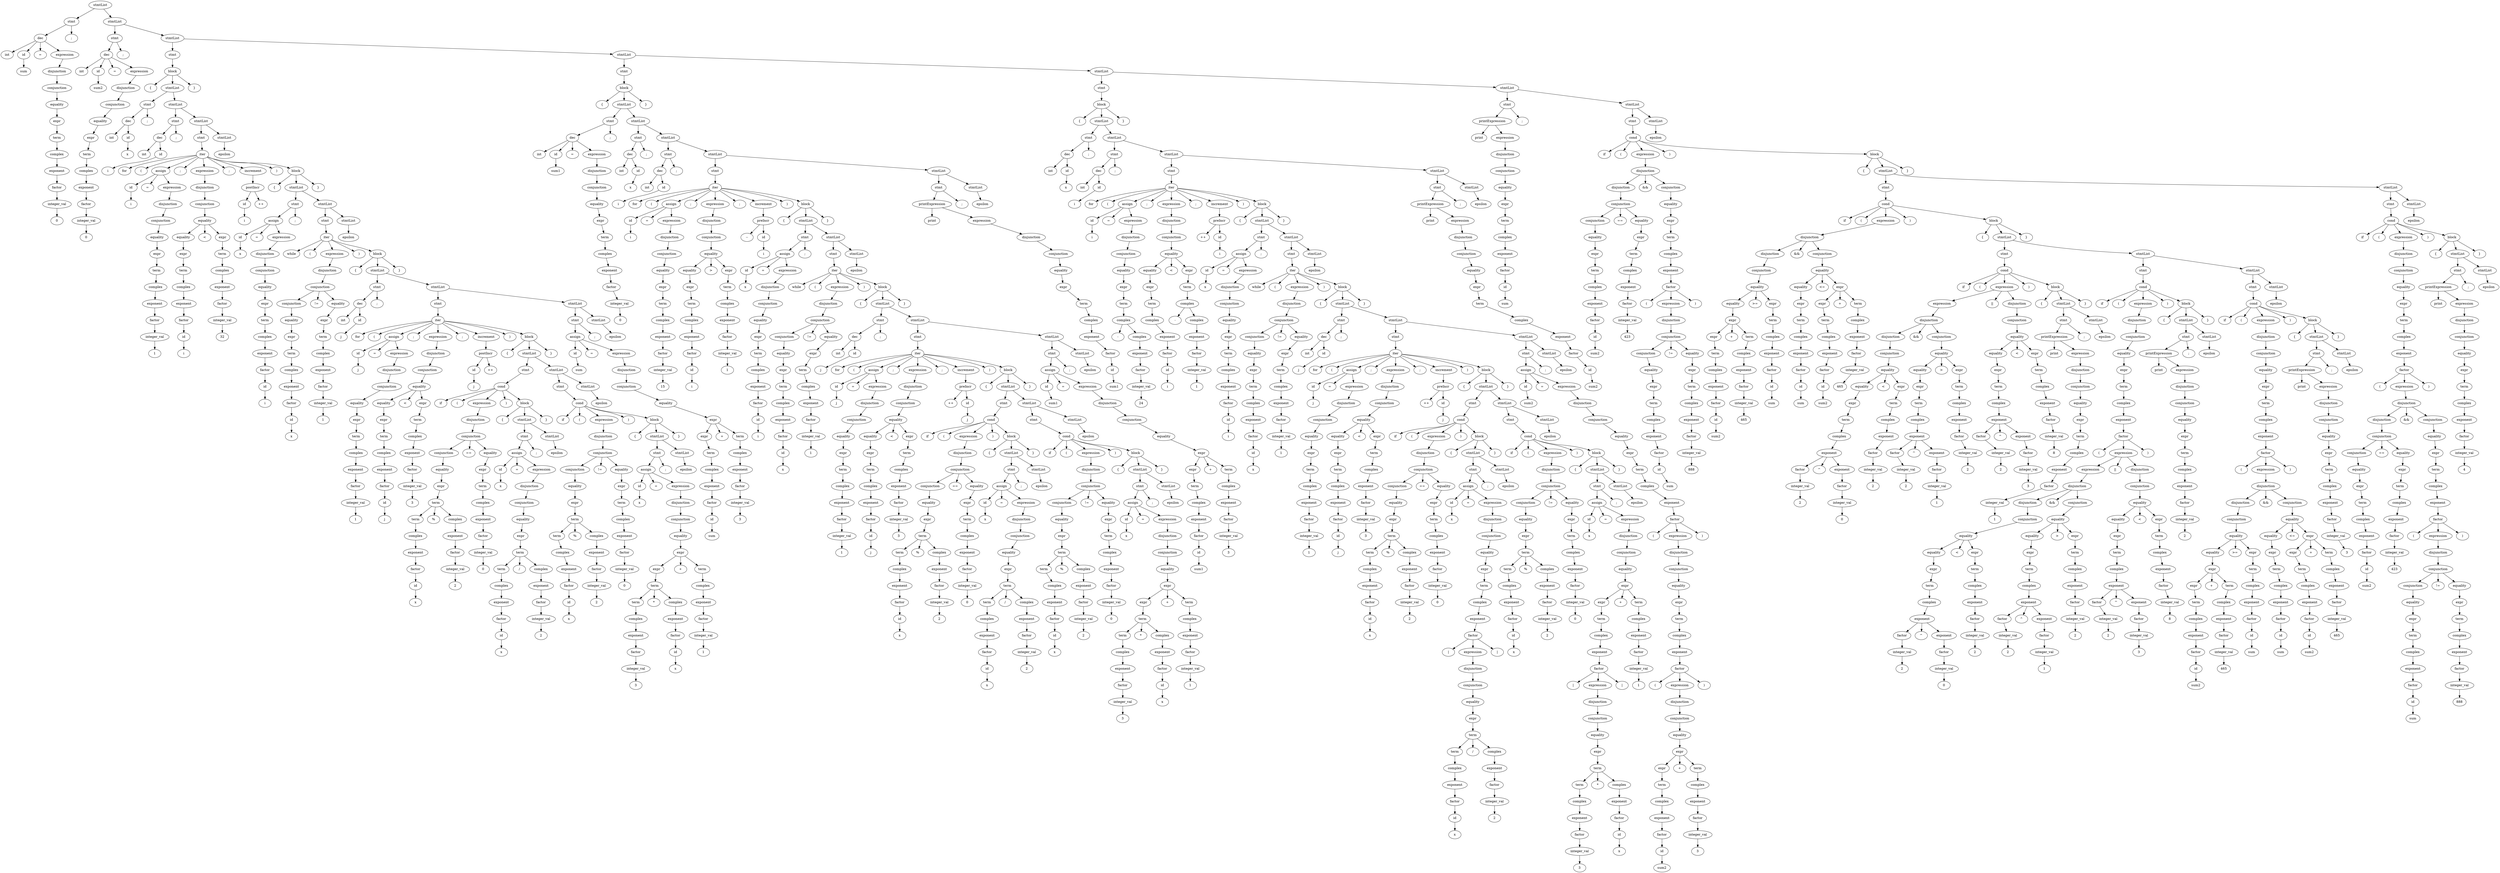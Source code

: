 
digraph "three_x_plus_1"
{
struct1 [label="stmtList"]
struct2 [label="stmt"]
struct3 [label="dec"]
struct4 [label="int"]
struct3->struct4
struct5 [label="id"]
struct6 [label="sum"]
struct5->struct6
struct3->struct5
struct7 [label="="]
struct3->struct7
struct8 [label="expression"]
struct9 [label="disjunction"]
struct10 [label="conjunction"]
struct11 [label="equality"]
struct12 [label="expr"]
struct13 [label="term"]
struct14 [label="complex"]
struct15 [label="exponent"]
struct16 [label="factor"]
struct17 [label="integer_val"]
struct18 [label="0"]
struct17->struct18
struct16->struct17
struct15->struct16
struct14->struct15
struct13->struct14
struct12->struct13
struct11->struct12
struct10->struct11
struct9->struct10
struct8->struct9
struct3->struct8
struct2->struct3
struct19 [label=";"]
struct2->struct19
struct1->struct2
struct20 [label="stmtList"]
struct21 [label="stmt"]
struct22 [label="dec"]
struct23 [label="int"]
struct22->struct23
struct24 [label="id"]
struct25 [label="sum2"]
struct24->struct25
struct22->struct24
struct26 [label="="]
struct22->struct26
struct27 [label="expression"]
struct28 [label="disjunction"]
struct29 [label="conjunction"]
struct30 [label="equality"]
struct31 [label="expr"]
struct32 [label="term"]
struct33 [label="complex"]
struct34 [label="exponent"]
struct35 [label="factor"]
struct36 [label="integer_val"]
struct37 [label="0"]
struct36->struct37
struct35->struct36
struct34->struct35
struct33->struct34
struct32->struct33
struct31->struct32
struct30->struct31
struct29->struct30
struct28->struct29
struct27->struct28
struct22->struct27
struct21->struct22
struct38 [label=";"]
struct21->struct38
struct20->struct21
struct39 [label="stmtList"]
struct40 [label="stmt"]
struct41 [label="block"]
struct42 [label="{"]
struct41->struct42
struct43 [label="stmtList"]
struct44 [label="stmt"]
struct45 [label="dec"]
struct46 [label="int"]
struct45->struct46
struct47 [label="id"]
struct48 [label="x"]
struct47->struct48
struct45->struct47
struct44->struct45
struct49 [label=";"]
struct44->struct49
struct43->struct44
struct50 [label="stmtList"]
struct51 [label="stmt"]
struct52 [label="dec"]
struct53 [label="int"]
struct52->struct53
struct54 [label="id"]
struct55 [label="i"]
struct54->struct55
struct52->struct54
struct51->struct52
struct56 [label=";"]
struct51->struct56
struct50->struct51
struct57 [label="stmtList"]
struct58 [label="stmt"]
struct59 [label="iter"]
struct60 [label="for"]
struct59->struct60
struct61 [label="("]
struct59->struct61
struct62 [label="assign"]
struct63 [label="id"]
struct64 [label="i"]
struct63->struct64
struct62->struct63
struct65 [label="="]
struct62->struct65
struct66 [label="expression"]
struct67 [label="disjunction"]
struct68 [label="conjunction"]
struct69 [label="equality"]
struct70 [label="expr"]
struct71 [label="term"]
struct72 [label="complex"]
struct73 [label="exponent"]
struct74 [label="factor"]
struct75 [label="integer_val"]
struct76 [label="1"]
struct75->struct76
struct74->struct75
struct73->struct74
struct72->struct73
struct71->struct72
struct70->struct71
struct69->struct70
struct68->struct69
struct67->struct68
struct66->struct67
struct62->struct66
struct59->struct62
struct77 [label=";"]
struct59->struct77
struct78 [label="expression"]
struct79 [label="disjunction"]
struct80 [label="conjunction"]
struct81 [label="equality"]
struct82 [label="equality"]
struct83 [label="expr"]
struct84 [label="term"]
struct85 [label="complex"]
struct86 [label="exponent"]
struct87 [label="factor"]
struct88 [label="id"]
struct89 [label="i"]
struct88->struct89
struct87->struct88
struct86->struct87
struct85->struct86
struct84->struct85
struct83->struct84
struct82->struct83
struct81->struct82
struct90 [label="<"]
struct81->struct90
struct91 [label="expr"]
struct92 [label="term"]
struct93 [label="complex"]
struct94 [label="exponent"]
struct95 [label="factor"]
struct96 [label="integer_val"]
struct97 [label="32"]
struct96->struct97
struct95->struct96
struct94->struct95
struct93->struct94
struct92->struct93
struct91->struct92
struct81->struct91
struct80->struct81
struct79->struct80
struct78->struct79
struct59->struct78
struct98 [label=";"]
struct59->struct98
struct99 [label="increment"]
struct100 [label="postIncr"]
struct101 [label="id"]
struct102 [label="i"]
struct101->struct102
struct100->struct101
struct103 [label="++"]
struct100->struct103
struct99->struct100
struct59->struct99
struct104 [label=")"]
struct59->struct104
struct105 [label="block"]
struct106 [label="{"]
struct105->struct106
struct107 [label="stmtList"]
struct108 [label="stmt"]
struct109 [label="assign"]
struct110 [label="id"]
struct111 [label="x"]
struct110->struct111
struct109->struct110
struct112 [label="="]
struct109->struct112
struct113 [label="expression"]
struct114 [label="disjunction"]
struct115 [label="conjunction"]
struct116 [label="equality"]
struct117 [label="expr"]
struct118 [label="term"]
struct119 [label="complex"]
struct120 [label="exponent"]
struct121 [label="factor"]
struct122 [label="id"]
struct123 [label="i"]
struct122->struct123
struct121->struct122
struct120->struct121
struct119->struct120
struct118->struct119
struct117->struct118
struct116->struct117
struct115->struct116
struct114->struct115
struct113->struct114
struct109->struct113
struct108->struct109
struct124 [label=";"]
struct108->struct124
struct107->struct108
struct125 [label="stmtList"]
struct126 [label="stmt"]
struct127 [label="iter"]
struct128 [label="while"]
struct127->struct128
struct129 [label="("]
struct127->struct129
struct130 [label="expression"]
struct131 [label="disjunction"]
struct132 [label="conjunction"]
struct133 [label="conjunction"]
struct134 [label="equality"]
struct135 [label="expr"]
struct136 [label="term"]
struct137 [label="complex"]
struct138 [label="exponent"]
struct139 [label="factor"]
struct140 [label="id"]
struct141 [label="x"]
struct140->struct141
struct139->struct140
struct138->struct139
struct137->struct138
struct136->struct137
struct135->struct136
struct134->struct135
struct133->struct134
struct132->struct133
struct142 [label="!="]
struct132->struct142
struct143 [label="equality"]
struct144 [label="expr"]
struct145 [label="term"]
struct146 [label="complex"]
struct147 [label="exponent"]
struct148 [label="factor"]
struct149 [label="integer_val"]
struct150 [label="1"]
struct149->struct150
struct148->struct149
struct147->struct148
struct146->struct147
struct145->struct146
struct144->struct145
struct143->struct144
struct132->struct143
struct131->struct132
struct130->struct131
struct127->struct130
struct151 [label=")"]
struct127->struct151
struct152 [label="block"]
struct153 [label="{"]
struct152->struct153
struct154 [label="stmtList"]
struct155 [label="stmt"]
struct156 [label="dec"]
struct157 [label="int"]
struct156->struct157
struct158 [label="id"]
struct159 [label="j"]
struct158->struct159
struct156->struct158
struct155->struct156
struct160 [label=";"]
struct155->struct160
struct154->struct155
struct161 [label="stmtList"]
struct162 [label="stmt"]
struct163 [label="iter"]
struct164 [label="for"]
struct163->struct164
struct165 [label="("]
struct163->struct165
struct166 [label="assign"]
struct167 [label="id"]
struct168 [label="j"]
struct167->struct168
struct166->struct167
struct169 [label="="]
struct166->struct169
struct170 [label="expression"]
struct171 [label="disjunction"]
struct172 [label="conjunction"]
struct173 [label="equality"]
struct174 [label="expr"]
struct175 [label="term"]
struct176 [label="complex"]
struct177 [label="exponent"]
struct178 [label="factor"]
struct179 [label="integer_val"]
struct180 [label="1"]
struct179->struct180
struct178->struct179
struct177->struct178
struct176->struct177
struct175->struct176
struct174->struct175
struct173->struct174
struct172->struct173
struct171->struct172
struct170->struct171
struct166->struct170
struct163->struct166
struct181 [label=";"]
struct163->struct181
struct182 [label="expression"]
struct183 [label="disjunction"]
struct184 [label="conjunction"]
struct185 [label="equality"]
struct186 [label="equality"]
struct187 [label="expr"]
struct188 [label="term"]
struct189 [label="complex"]
struct190 [label="exponent"]
struct191 [label="factor"]
struct192 [label="id"]
struct193 [label="j"]
struct192->struct193
struct191->struct192
struct190->struct191
struct189->struct190
struct188->struct189
struct187->struct188
struct186->struct187
struct185->struct186
struct194 [label="<"]
struct185->struct194
struct195 [label="expr"]
struct196 [label="term"]
struct197 [label="complex"]
struct198 [label="exponent"]
struct199 [label="factor"]
struct200 [label="integer_val"]
struct201 [label="3"]
struct200->struct201
struct199->struct200
struct198->struct199
struct197->struct198
struct196->struct197
struct195->struct196
struct185->struct195
struct184->struct185
struct183->struct184
struct182->struct183
struct163->struct182
struct202 [label=";"]
struct163->struct202
struct203 [label="increment"]
struct204 [label="postIncr"]
struct205 [label="id"]
struct206 [label="j"]
struct205->struct206
struct204->struct205
struct207 [label="++"]
struct204->struct207
struct203->struct204
struct163->struct203
struct208 [label=")"]
struct163->struct208
struct209 [label="block"]
struct210 [label="{"]
struct209->struct210
struct211 [label="stmtList"]
struct212 [label="stmt"]
struct213 [label="cond"]
struct214 [label="if"]
struct213->struct214
struct215 [label="("]
struct213->struct215
struct216 [label="expression"]
struct217 [label="disjunction"]
struct218 [label="conjunction"]
struct219 [label="conjunction"]
struct220 [label="equality"]
struct221 [label="expr"]
struct222 [label="term"]
struct223 [label="term"]
struct224 [label="complex"]
struct225 [label="exponent"]
struct226 [label="factor"]
struct227 [label="id"]
struct228 [label="x"]
struct227->struct228
struct226->struct227
struct225->struct226
struct224->struct225
struct223->struct224
struct222->struct223
struct229 [label="%"]
struct222->struct229
struct230 [label="complex"]
struct231 [label="exponent"]
struct232 [label="factor"]
struct233 [label="integer_val"]
struct234 [label="2"]
struct233->struct234
struct232->struct233
struct231->struct232
struct230->struct231
struct222->struct230
struct221->struct222
struct220->struct221
struct219->struct220
struct218->struct219
struct235 [label="=="]
struct218->struct235
struct236 [label="equality"]
struct237 [label="expr"]
struct238 [label="term"]
struct239 [label="complex"]
struct240 [label="exponent"]
struct241 [label="factor"]
struct242 [label="integer_val"]
struct243 [label="0"]
struct242->struct243
struct241->struct242
struct240->struct241
struct239->struct240
struct238->struct239
struct237->struct238
struct236->struct237
struct218->struct236
struct217->struct218
struct216->struct217
struct213->struct216
struct244 [label=")"]
struct213->struct244
struct245 [label="block"]
struct246 [label="{"]
struct245->struct246
struct247 [label="stmtList"]
struct248 [label="stmt"]
struct249 [label="assign"]
struct250 [label="id"]
struct251 [label="x"]
struct250->struct251
struct249->struct250
struct252 [label="="]
struct249->struct252
struct253 [label="expression"]
struct254 [label="disjunction"]
struct255 [label="conjunction"]
struct256 [label="equality"]
struct257 [label="expr"]
struct258 [label="term"]
struct259 [label="term"]
struct260 [label="complex"]
struct261 [label="exponent"]
struct262 [label="factor"]
struct263 [label="id"]
struct264 [label="x"]
struct263->struct264
struct262->struct263
struct261->struct262
struct260->struct261
struct259->struct260
struct258->struct259
struct265 [label="/"]
struct258->struct265
struct266 [label="complex"]
struct267 [label="exponent"]
struct268 [label="factor"]
struct269 [label="integer_val"]
struct270 [label="2"]
struct269->struct270
struct268->struct269
struct267->struct268
struct266->struct267
struct258->struct266
struct257->struct258
struct256->struct257
struct255->struct256
struct254->struct255
struct253->struct254
struct249->struct253
struct248->struct249
struct271 [label=";"]
struct248->struct271
struct247->struct248
struct272 [label="stmtList"]
struct273 [label="epsilon"]
struct272->struct273
struct247->struct272
struct245->struct247
struct274 [label="}"]
struct245->struct274
struct213->struct245
struct212->struct213
struct211->struct212
struct275 [label="stmtList"]
struct276 [label="stmt"]
struct277 [label="cond"]
struct278 [label="if"]
struct277->struct278
struct279 [label="("]
struct277->struct279
struct280 [label="expression"]
struct281 [label="disjunction"]
struct282 [label="conjunction"]
struct283 [label="conjunction"]
struct284 [label="equality"]
struct285 [label="expr"]
struct286 [label="term"]
struct287 [label="term"]
struct288 [label="complex"]
struct289 [label="exponent"]
struct290 [label="factor"]
struct291 [label="id"]
struct292 [label="x"]
struct291->struct292
struct290->struct291
struct289->struct290
struct288->struct289
struct287->struct288
struct286->struct287
struct293 [label="%"]
struct286->struct293
struct294 [label="complex"]
struct295 [label="exponent"]
struct296 [label="factor"]
struct297 [label="integer_val"]
struct298 [label="2"]
struct297->struct298
struct296->struct297
struct295->struct296
struct294->struct295
struct286->struct294
struct285->struct286
struct284->struct285
struct283->struct284
struct282->struct283
struct299 [label="!="]
struct282->struct299
struct300 [label="equality"]
struct301 [label="expr"]
struct302 [label="term"]
struct303 [label="complex"]
struct304 [label="exponent"]
struct305 [label="factor"]
struct306 [label="integer_val"]
struct307 [label="0"]
struct306->struct307
struct305->struct306
struct304->struct305
struct303->struct304
struct302->struct303
struct301->struct302
struct300->struct301
struct282->struct300
struct281->struct282
struct280->struct281
struct277->struct280
struct308 [label=")"]
struct277->struct308
struct309 [label="block"]
struct310 [label="{"]
struct309->struct310
struct311 [label="stmtList"]
struct312 [label="stmt"]
struct313 [label="assign"]
struct314 [label="id"]
struct315 [label="x"]
struct314->struct315
struct313->struct314
struct316 [label="="]
struct313->struct316
struct317 [label="expression"]
struct318 [label="disjunction"]
struct319 [label="conjunction"]
struct320 [label="equality"]
struct321 [label="expr"]
struct322 [label="expr"]
struct323 [label="term"]
struct324 [label="term"]
struct325 [label="complex"]
struct326 [label="exponent"]
struct327 [label="factor"]
struct328 [label="integer_val"]
struct329 [label="3"]
struct328->struct329
struct327->struct328
struct326->struct327
struct325->struct326
struct324->struct325
struct323->struct324
struct330 [label="*"]
struct323->struct330
struct331 [label="complex"]
struct332 [label="exponent"]
struct333 [label="factor"]
struct334 [label="id"]
struct335 [label="x"]
struct334->struct335
struct333->struct334
struct332->struct333
struct331->struct332
struct323->struct331
struct322->struct323
struct321->struct322
struct336 [label="+"]
struct321->struct336
struct337 [label="term"]
struct338 [label="complex"]
struct339 [label="exponent"]
struct340 [label="factor"]
struct341 [label="integer_val"]
struct342 [label="1"]
struct341->struct342
struct340->struct341
struct339->struct340
struct338->struct339
struct337->struct338
struct321->struct337
struct320->struct321
struct319->struct320
struct318->struct319
struct317->struct318
struct313->struct317
struct312->struct313
struct343 [label=";"]
struct312->struct343
struct311->struct312
struct344 [label="stmtList"]
struct345 [label="epsilon"]
struct344->struct345
struct311->struct344
struct309->struct311
struct346 [label="}"]
struct309->struct346
struct277->struct309
struct276->struct277
struct275->struct276
struct347 [label="stmtList"]
struct348 [label="epsilon"]
struct347->struct348
struct275->struct347
struct211->struct275
struct209->struct211
struct349 [label="}"]
struct209->struct349
struct163->struct209
struct162->struct163
struct161->struct162
struct350 [label="stmtList"]
struct351 [label="stmt"]
struct352 [label="assign"]
struct353 [label="id"]
struct354 [label="sum"]
struct353->struct354
struct352->struct353
struct355 [label="="]
struct352->struct355
struct356 [label="expression"]
struct357 [label="disjunction"]
struct358 [label="conjunction"]
struct359 [label="equality"]
struct360 [label="expr"]
struct361 [label="expr"]
struct362 [label="term"]
struct363 [label="complex"]
struct364 [label="exponent"]
struct365 [label="factor"]
struct366 [label="id"]
struct367 [label="sum"]
struct366->struct367
struct365->struct366
struct364->struct365
struct363->struct364
struct362->struct363
struct361->struct362
struct360->struct361
struct368 [label="+"]
struct360->struct368
struct369 [label="term"]
struct370 [label="complex"]
struct371 [label="exponent"]
struct372 [label="factor"]
struct373 [label="integer_val"]
struct374 [label="3"]
struct373->struct374
struct372->struct373
struct371->struct372
struct370->struct371
struct369->struct370
struct360->struct369
struct359->struct360
struct358->struct359
struct357->struct358
struct356->struct357
struct352->struct356
struct351->struct352
struct375 [label=";"]
struct351->struct375
struct350->struct351
struct376 [label="stmtList"]
struct377 [label="epsilon"]
struct376->struct377
struct350->struct376
struct161->struct350
struct154->struct161
struct152->struct154
struct378 [label="}"]
struct152->struct378
struct127->struct152
struct126->struct127
struct125->struct126
struct379 [label="stmtList"]
struct380 [label="epsilon"]
struct379->struct380
struct125->struct379
struct107->struct125
struct105->struct107
struct381 [label="}"]
struct105->struct381
struct59->struct105
struct58->struct59
struct57->struct58
struct382 [label="stmtList"]
struct383 [label="epsilon"]
struct382->struct383
struct57->struct382
struct50->struct57
struct43->struct50
struct41->struct43
struct384 [label="}"]
struct41->struct384
struct40->struct41
struct39->struct40
struct385 [label="stmtList"]
struct386 [label="stmt"]
struct387 [label="block"]
struct388 [label="{"]
struct387->struct388
struct389 [label="stmtList"]
struct390 [label="stmt"]
struct391 [label="dec"]
struct392 [label="int"]
struct391->struct392
struct393 [label="id"]
struct394 [label="sum1"]
struct393->struct394
struct391->struct393
struct395 [label="="]
struct391->struct395
struct396 [label="expression"]
struct397 [label="disjunction"]
struct398 [label="conjunction"]
struct399 [label="equality"]
struct400 [label="expr"]
struct401 [label="term"]
struct402 [label="complex"]
struct403 [label="exponent"]
struct404 [label="factor"]
struct405 [label="integer_val"]
struct406 [label="0"]
struct405->struct406
struct404->struct405
struct403->struct404
struct402->struct403
struct401->struct402
struct400->struct401
struct399->struct400
struct398->struct399
struct397->struct398
struct396->struct397
struct391->struct396
struct390->struct391
struct407 [label=";"]
struct390->struct407
struct389->struct390
struct408 [label="stmtList"]
struct409 [label="stmt"]
struct410 [label="dec"]
struct411 [label="int"]
struct410->struct411
struct412 [label="id"]
struct413 [label="x"]
struct412->struct413
struct410->struct412
struct409->struct410
struct414 [label=";"]
struct409->struct414
struct408->struct409
struct415 [label="stmtList"]
struct416 [label="stmt"]
struct417 [label="dec"]
struct418 [label="int"]
struct417->struct418
struct419 [label="id"]
struct420 [label="i"]
struct419->struct420
struct417->struct419
struct416->struct417
struct421 [label=";"]
struct416->struct421
struct415->struct416
struct422 [label="stmtList"]
struct423 [label="stmt"]
struct424 [label="iter"]
struct425 [label="for"]
struct424->struct425
struct426 [label="("]
struct424->struct426
struct427 [label="assign"]
struct428 [label="id"]
struct429 [label="i"]
struct428->struct429
struct427->struct428
struct430 [label="="]
struct427->struct430
struct431 [label="expression"]
struct432 [label="disjunction"]
struct433 [label="conjunction"]
struct434 [label="equality"]
struct435 [label="expr"]
struct436 [label="term"]
struct437 [label="complex"]
struct438 [label="exponent"]
struct439 [label="factor"]
struct440 [label="integer_val"]
struct441 [label="15"]
struct440->struct441
struct439->struct440
struct438->struct439
struct437->struct438
struct436->struct437
struct435->struct436
struct434->struct435
struct433->struct434
struct432->struct433
struct431->struct432
struct427->struct431
struct424->struct427
struct442 [label=";"]
struct424->struct442
struct443 [label="expression"]
struct444 [label="disjunction"]
struct445 [label="conjunction"]
struct446 [label="equality"]
struct447 [label="equality"]
struct448 [label="expr"]
struct449 [label="term"]
struct450 [label="complex"]
struct451 [label="exponent"]
struct452 [label="factor"]
struct453 [label="id"]
struct454 [label="i"]
struct453->struct454
struct452->struct453
struct451->struct452
struct450->struct451
struct449->struct450
struct448->struct449
struct447->struct448
struct446->struct447
struct455 [label=">"]
struct446->struct455
struct456 [label="expr"]
struct457 [label="term"]
struct458 [label="complex"]
struct459 [label="exponent"]
struct460 [label="factor"]
struct461 [label="integer_val"]
struct462 [label="1"]
struct461->struct462
struct460->struct461
struct459->struct460
struct458->struct459
struct457->struct458
struct456->struct457
struct446->struct456
struct445->struct446
struct444->struct445
struct443->struct444
struct424->struct443
struct463 [label=";"]
struct424->struct463
struct464 [label="increment"]
struct465 [label="preIncr"]
struct466 [label="--"]
struct465->struct466
struct467 [label="id"]
struct468 [label="i"]
struct467->struct468
struct465->struct467
struct464->struct465
struct424->struct464
struct469 [label=")"]
struct424->struct469
struct470 [label="block"]
struct471 [label="{"]
struct470->struct471
struct472 [label="stmtList"]
struct473 [label="stmt"]
struct474 [label="assign"]
struct475 [label="id"]
struct476 [label="x"]
struct475->struct476
struct474->struct475
struct477 [label="="]
struct474->struct477
struct478 [label="expression"]
struct479 [label="disjunction"]
struct480 [label="conjunction"]
struct481 [label="equality"]
struct482 [label="expr"]
struct483 [label="term"]
struct484 [label="complex"]
struct485 [label="exponent"]
struct486 [label="factor"]
struct487 [label="id"]
struct488 [label="i"]
struct487->struct488
struct486->struct487
struct485->struct486
struct484->struct485
struct483->struct484
struct482->struct483
struct481->struct482
struct480->struct481
struct479->struct480
struct478->struct479
struct474->struct478
struct473->struct474
struct489 [label=";"]
struct473->struct489
struct472->struct473
struct490 [label="stmtList"]
struct491 [label="stmt"]
struct492 [label="iter"]
struct493 [label="while"]
struct492->struct493
struct494 [label="("]
struct492->struct494
struct495 [label="expression"]
struct496 [label="disjunction"]
struct497 [label="conjunction"]
struct498 [label="conjunction"]
struct499 [label="equality"]
struct500 [label="expr"]
struct501 [label="term"]
struct502 [label="complex"]
struct503 [label="exponent"]
struct504 [label="factor"]
struct505 [label="id"]
struct506 [label="x"]
struct505->struct506
struct504->struct505
struct503->struct504
struct502->struct503
struct501->struct502
struct500->struct501
struct499->struct500
struct498->struct499
struct497->struct498
struct507 [label="!="]
struct497->struct507
struct508 [label="equality"]
struct509 [label="expr"]
struct510 [label="term"]
struct511 [label="complex"]
struct512 [label="exponent"]
struct513 [label="factor"]
struct514 [label="integer_val"]
struct515 [label="1"]
struct514->struct515
struct513->struct514
struct512->struct513
struct511->struct512
struct510->struct511
struct509->struct510
struct508->struct509
struct497->struct508
struct496->struct497
struct495->struct496
struct492->struct495
struct516 [label=")"]
struct492->struct516
struct517 [label="block"]
struct518 [label="{"]
struct517->struct518
struct519 [label="stmtList"]
struct520 [label="stmt"]
struct521 [label="dec"]
struct522 [label="int"]
struct521->struct522
struct523 [label="id"]
struct524 [label="j"]
struct523->struct524
struct521->struct523
struct520->struct521
struct525 [label=";"]
struct520->struct525
struct519->struct520
struct526 [label="stmtList"]
struct527 [label="stmt"]
struct528 [label="iter"]
struct529 [label="for"]
struct528->struct529
struct530 [label="("]
struct528->struct530
struct531 [label="assign"]
struct532 [label="id"]
struct533 [label="j"]
struct532->struct533
struct531->struct532
struct534 [label="="]
struct531->struct534
struct535 [label="expression"]
struct536 [label="disjunction"]
struct537 [label="conjunction"]
struct538 [label="equality"]
struct539 [label="expr"]
struct540 [label="term"]
struct541 [label="complex"]
struct542 [label="exponent"]
struct543 [label="factor"]
struct544 [label="integer_val"]
struct545 [label="1"]
struct544->struct545
struct543->struct544
struct542->struct543
struct541->struct542
struct540->struct541
struct539->struct540
struct538->struct539
struct537->struct538
struct536->struct537
struct535->struct536
struct531->struct535
struct528->struct531
struct546 [label=";"]
struct528->struct546
struct547 [label="expression"]
struct548 [label="disjunction"]
struct549 [label="conjunction"]
struct550 [label="equality"]
struct551 [label="equality"]
struct552 [label="expr"]
struct553 [label="term"]
struct554 [label="complex"]
struct555 [label="exponent"]
struct556 [label="factor"]
struct557 [label="id"]
struct558 [label="j"]
struct557->struct558
struct556->struct557
struct555->struct556
struct554->struct555
struct553->struct554
struct552->struct553
struct551->struct552
struct550->struct551
struct559 [label="<"]
struct550->struct559
struct560 [label="expr"]
struct561 [label="term"]
struct562 [label="complex"]
struct563 [label="exponent"]
struct564 [label="factor"]
struct565 [label="integer_val"]
struct566 [label="3"]
struct565->struct566
struct564->struct565
struct563->struct564
struct562->struct563
struct561->struct562
struct560->struct561
struct550->struct560
struct549->struct550
struct548->struct549
struct547->struct548
struct528->struct547
struct567 [label=";"]
struct528->struct567
struct568 [label="increment"]
struct569 [label="preIncr"]
struct570 [label="++"]
struct569->struct570
struct571 [label="id"]
struct572 [label="j"]
struct571->struct572
struct569->struct571
struct568->struct569
struct528->struct568
struct573 [label=")"]
struct528->struct573
struct574 [label="block"]
struct575 [label="{"]
struct574->struct575
struct576 [label="stmtList"]
struct577 [label="stmt"]
struct578 [label="cond"]
struct579 [label="if"]
struct578->struct579
struct580 [label="("]
struct578->struct580
struct581 [label="expression"]
struct582 [label="disjunction"]
struct583 [label="conjunction"]
struct584 [label="conjunction"]
struct585 [label="equality"]
struct586 [label="expr"]
struct587 [label="term"]
struct588 [label="term"]
struct589 [label="complex"]
struct590 [label="exponent"]
struct591 [label="factor"]
struct592 [label="id"]
struct593 [label="x"]
struct592->struct593
struct591->struct592
struct590->struct591
struct589->struct590
struct588->struct589
struct587->struct588
struct594 [label="%"]
struct587->struct594
struct595 [label="complex"]
struct596 [label="exponent"]
struct597 [label="factor"]
struct598 [label="integer_val"]
struct599 [label="2"]
struct598->struct599
struct597->struct598
struct596->struct597
struct595->struct596
struct587->struct595
struct586->struct587
struct585->struct586
struct584->struct585
struct583->struct584
struct600 [label="=="]
struct583->struct600
struct601 [label="equality"]
struct602 [label="expr"]
struct603 [label="term"]
struct604 [label="complex"]
struct605 [label="exponent"]
struct606 [label="factor"]
struct607 [label="integer_val"]
struct608 [label="0"]
struct607->struct608
struct606->struct607
struct605->struct606
struct604->struct605
struct603->struct604
struct602->struct603
struct601->struct602
struct583->struct601
struct582->struct583
struct581->struct582
struct578->struct581
struct609 [label=")"]
struct578->struct609
struct610 [label="block"]
struct611 [label="{"]
struct610->struct611
struct612 [label="stmtList"]
struct613 [label="stmt"]
struct614 [label="assign"]
struct615 [label="id"]
struct616 [label="x"]
struct615->struct616
struct614->struct615
struct617 [label="="]
struct614->struct617
struct618 [label="expression"]
struct619 [label="disjunction"]
struct620 [label="conjunction"]
struct621 [label="equality"]
struct622 [label="expr"]
struct623 [label="term"]
struct624 [label="term"]
struct625 [label="complex"]
struct626 [label="exponent"]
struct627 [label="factor"]
struct628 [label="id"]
struct629 [label="x"]
struct628->struct629
struct627->struct628
struct626->struct627
struct625->struct626
struct624->struct625
struct623->struct624
struct630 [label="/"]
struct623->struct630
struct631 [label="complex"]
struct632 [label="exponent"]
struct633 [label="factor"]
struct634 [label="integer_val"]
struct635 [label="2"]
struct634->struct635
struct633->struct634
struct632->struct633
struct631->struct632
struct623->struct631
struct622->struct623
struct621->struct622
struct620->struct621
struct619->struct620
struct618->struct619
struct614->struct618
struct613->struct614
struct636 [label=";"]
struct613->struct636
struct612->struct613
struct637 [label="stmtList"]
struct638 [label="epsilon"]
struct637->struct638
struct612->struct637
struct610->struct612
struct639 [label="}"]
struct610->struct639
struct578->struct610
struct577->struct578
struct576->struct577
struct640 [label="stmtList"]
struct641 [label="stmt"]
struct642 [label="cond"]
struct643 [label="if"]
struct642->struct643
struct644 [label="("]
struct642->struct644
struct645 [label="expression"]
struct646 [label="disjunction"]
struct647 [label="conjunction"]
struct648 [label="conjunction"]
struct649 [label="equality"]
struct650 [label="expr"]
struct651 [label="term"]
struct652 [label="term"]
struct653 [label="complex"]
struct654 [label="exponent"]
struct655 [label="factor"]
struct656 [label="id"]
struct657 [label="x"]
struct656->struct657
struct655->struct656
struct654->struct655
struct653->struct654
struct652->struct653
struct651->struct652
struct658 [label="%"]
struct651->struct658
struct659 [label="complex"]
struct660 [label="exponent"]
struct661 [label="factor"]
struct662 [label="integer_val"]
struct663 [label="2"]
struct662->struct663
struct661->struct662
struct660->struct661
struct659->struct660
struct651->struct659
struct650->struct651
struct649->struct650
struct648->struct649
struct647->struct648
struct664 [label="!="]
struct647->struct664
struct665 [label="equality"]
struct666 [label="expr"]
struct667 [label="term"]
struct668 [label="complex"]
struct669 [label="exponent"]
struct670 [label="factor"]
struct671 [label="integer_val"]
struct672 [label="0"]
struct671->struct672
struct670->struct671
struct669->struct670
struct668->struct669
struct667->struct668
struct666->struct667
struct665->struct666
struct647->struct665
struct646->struct647
struct645->struct646
struct642->struct645
struct673 [label=")"]
struct642->struct673
struct674 [label="block"]
struct675 [label="{"]
struct674->struct675
struct676 [label="stmtList"]
struct677 [label="stmt"]
struct678 [label="assign"]
struct679 [label="id"]
struct680 [label="x"]
struct679->struct680
struct678->struct679
struct681 [label="="]
struct678->struct681
struct682 [label="expression"]
struct683 [label="disjunction"]
struct684 [label="conjunction"]
struct685 [label="equality"]
struct686 [label="expr"]
struct687 [label="expr"]
struct688 [label="term"]
struct689 [label="term"]
struct690 [label="complex"]
struct691 [label="exponent"]
struct692 [label="factor"]
struct693 [label="integer_val"]
struct694 [label="3"]
struct693->struct694
struct692->struct693
struct691->struct692
struct690->struct691
struct689->struct690
struct688->struct689
struct695 [label="*"]
struct688->struct695
struct696 [label="complex"]
struct697 [label="exponent"]
struct698 [label="factor"]
struct699 [label="id"]
struct700 [label="x"]
struct699->struct700
struct698->struct699
struct697->struct698
struct696->struct697
struct688->struct696
struct687->struct688
struct686->struct687
struct701 [label="+"]
struct686->struct701
struct702 [label="term"]
struct703 [label="complex"]
struct704 [label="exponent"]
struct705 [label="factor"]
struct706 [label="integer_val"]
struct707 [label="1"]
struct706->struct707
struct705->struct706
struct704->struct705
struct703->struct704
struct702->struct703
struct686->struct702
struct685->struct686
struct684->struct685
struct683->struct684
struct682->struct683
struct678->struct682
struct677->struct678
struct708 [label=";"]
struct677->struct708
struct676->struct677
struct709 [label="stmtList"]
struct710 [label="epsilon"]
struct709->struct710
struct676->struct709
struct674->struct676
struct711 [label="}"]
struct674->struct711
struct642->struct674
struct641->struct642
struct640->struct641
struct712 [label="stmtList"]
struct713 [label="epsilon"]
struct712->struct713
struct640->struct712
struct576->struct640
struct574->struct576
struct714 [label="}"]
struct574->struct714
struct528->struct574
struct527->struct528
struct526->struct527
struct715 [label="stmtList"]
struct716 [label="stmt"]
struct717 [label="assign"]
struct718 [label="id"]
struct719 [label="sum1"]
struct718->struct719
struct717->struct718
struct720 [label="="]
struct717->struct720
struct721 [label="expression"]
struct722 [label="disjunction"]
struct723 [label="conjunction"]
struct724 [label="equality"]
struct725 [label="expr"]
struct726 [label="expr"]
struct727 [label="term"]
struct728 [label="complex"]
struct729 [label="exponent"]
struct730 [label="factor"]
struct731 [label="id"]
struct732 [label="sum1"]
struct731->struct732
struct730->struct731
struct729->struct730
struct728->struct729
struct727->struct728
struct726->struct727
struct725->struct726
struct733 [label="+"]
struct725->struct733
struct734 [label="term"]
struct735 [label="complex"]
struct736 [label="exponent"]
struct737 [label="factor"]
struct738 [label="integer_val"]
struct739 [label="3"]
struct738->struct739
struct737->struct738
struct736->struct737
struct735->struct736
struct734->struct735
struct725->struct734
struct724->struct725
struct723->struct724
struct722->struct723
struct721->struct722
struct717->struct721
struct716->struct717
struct740 [label=";"]
struct716->struct740
struct715->struct716
struct741 [label="stmtList"]
struct742 [label="epsilon"]
struct741->struct742
struct715->struct741
struct526->struct715
struct519->struct526
struct517->struct519
struct743 [label="}"]
struct517->struct743
struct492->struct517
struct491->struct492
struct490->struct491
struct744 [label="stmtList"]
struct745 [label="epsilon"]
struct744->struct745
struct490->struct744
struct472->struct490
struct470->struct472
struct746 [label="}"]
struct470->struct746
struct424->struct470
struct423->struct424
struct422->struct423
struct747 [label="stmtList"]
struct748 [label="stmt"]
struct749 [label="printExpression"]
struct750 [label="print"]
struct749->struct750
struct751 [label="expression"]
struct752 [label="disjunction"]
struct753 [label="conjunction"]
struct754 [label="equality"]
struct755 [label="expr"]
struct756 [label="term"]
struct757 [label="complex"]
struct758 [label="exponent"]
struct759 [label="factor"]
struct760 [label="id"]
struct761 [label="sum1"]
struct760->struct761
struct759->struct760
struct758->struct759
struct757->struct758
struct756->struct757
struct755->struct756
struct754->struct755
struct753->struct754
struct752->struct753
struct751->struct752
struct749->struct751
struct748->struct749
struct762 [label=";"]
struct748->struct762
struct747->struct748
struct763 [label="stmtList"]
struct764 [label="epsilon"]
struct763->struct764
struct747->struct763
struct422->struct747
struct415->struct422
struct408->struct415
struct389->struct408
struct387->struct389
struct765 [label="}"]
struct387->struct765
struct386->struct387
struct385->struct386
struct766 [label="stmtList"]
struct767 [label="stmt"]
struct768 [label="block"]
struct769 [label="{"]
struct768->struct769
struct770 [label="stmtList"]
struct771 [label="stmt"]
struct772 [label="dec"]
struct773 [label="int"]
struct772->struct773
struct774 [label="id"]
struct775 [label="x"]
struct774->struct775
struct772->struct774
struct771->struct772
struct776 [label=";"]
struct771->struct776
struct770->struct771
struct777 [label="stmtList"]
struct778 [label="stmt"]
struct779 [label="dec"]
struct780 [label="int"]
struct779->struct780
struct781 [label="id"]
struct782 [label="i"]
struct781->struct782
struct779->struct781
struct778->struct779
struct783 [label=";"]
struct778->struct783
struct777->struct778
struct784 [label="stmtList"]
struct785 [label="stmt"]
struct786 [label="iter"]
struct787 [label="for"]
struct786->struct787
struct788 [label="("]
struct786->struct788
struct789 [label="assign"]
struct790 [label="id"]
struct791 [label="i"]
struct790->struct791
struct789->struct790
struct792 [label="="]
struct789->struct792
struct793 [label="expression"]
struct794 [label="disjunction"]
struct795 [label="conjunction"]
struct796 [label="equality"]
struct797 [label="expr"]
struct798 [label="term"]
struct799 [label="complex"]
struct800 [label="-"]
struct799->struct800
struct801 [label="complex"]
struct802 [label="exponent"]
struct803 [label="factor"]
struct804 [label="integer_val"]
struct805 [label="24"]
struct804->struct805
struct803->struct804
struct802->struct803
struct801->struct802
struct799->struct801
struct798->struct799
struct797->struct798
struct796->struct797
struct795->struct796
struct794->struct795
struct793->struct794
struct789->struct793
struct786->struct789
struct806 [label=";"]
struct786->struct806
struct807 [label="expression"]
struct808 [label="disjunction"]
struct809 [label="conjunction"]
struct810 [label="equality"]
struct811 [label="equality"]
struct812 [label="expr"]
struct813 [label="term"]
struct814 [label="complex"]
struct815 [label="exponent"]
struct816 [label="factor"]
struct817 [label="id"]
struct818 [label="i"]
struct817->struct818
struct816->struct817
struct815->struct816
struct814->struct815
struct813->struct814
struct812->struct813
struct811->struct812
struct810->struct811
struct819 [label="<"]
struct810->struct819
struct820 [label="expr"]
struct821 [label="term"]
struct822 [label="complex"]
struct823 [label="-"]
struct822->struct823
struct824 [label="complex"]
struct825 [label="exponent"]
struct826 [label="factor"]
struct827 [label="integer_val"]
struct828 [label="1"]
struct827->struct828
struct826->struct827
struct825->struct826
struct824->struct825
struct822->struct824
struct821->struct822
struct820->struct821
struct810->struct820
struct809->struct810
struct808->struct809
struct807->struct808
struct786->struct807
struct829 [label=";"]
struct786->struct829
struct830 [label="increment"]
struct831 [label="preIncr"]
struct832 [label="++"]
struct831->struct832
struct833 [label="id"]
struct834 [label="i"]
struct833->struct834
struct831->struct833
struct830->struct831
struct786->struct830
struct835 [label=")"]
struct786->struct835
struct836 [label="block"]
struct837 [label="{"]
struct836->struct837
struct838 [label="stmtList"]
struct839 [label="stmt"]
struct840 [label="assign"]
struct841 [label="id"]
struct842 [label="x"]
struct841->struct842
struct840->struct841
struct843 [label="="]
struct840->struct843
struct844 [label="expression"]
struct845 [label="disjunction"]
struct846 [label="conjunction"]
struct847 [label="equality"]
struct848 [label="expr"]
struct849 [label="term"]
struct850 [label="complex"]
struct851 [label="exponent"]
struct852 [label="factor"]
struct853 [label="id"]
struct854 [label="i"]
struct853->struct854
struct852->struct853
struct851->struct852
struct850->struct851
struct849->struct850
struct848->struct849
struct847->struct848
struct846->struct847
struct845->struct846
struct844->struct845
struct840->struct844
struct839->struct840
struct855 [label=";"]
struct839->struct855
struct838->struct839
struct856 [label="stmtList"]
struct857 [label="stmt"]
struct858 [label="iter"]
struct859 [label="while"]
struct858->struct859
struct860 [label="("]
struct858->struct860
struct861 [label="expression"]
struct862 [label="disjunction"]
struct863 [label="conjunction"]
struct864 [label="conjunction"]
struct865 [label="equality"]
struct866 [label="expr"]
struct867 [label="term"]
struct868 [label="complex"]
struct869 [label="exponent"]
struct870 [label="factor"]
struct871 [label="id"]
struct872 [label="x"]
struct871->struct872
struct870->struct871
struct869->struct870
struct868->struct869
struct867->struct868
struct866->struct867
struct865->struct866
struct864->struct865
struct863->struct864
struct873 [label="!="]
struct863->struct873
struct874 [label="equality"]
struct875 [label="expr"]
struct876 [label="term"]
struct877 [label="complex"]
struct878 [label="exponent"]
struct879 [label="factor"]
struct880 [label="integer_val"]
struct881 [label="1"]
struct880->struct881
struct879->struct880
struct878->struct879
struct877->struct878
struct876->struct877
struct875->struct876
struct874->struct875
struct863->struct874
struct862->struct863
struct861->struct862
struct858->struct861
struct882 [label=")"]
struct858->struct882
struct883 [label="block"]
struct884 [label="{"]
struct883->struct884
struct885 [label="stmtList"]
struct886 [label="stmt"]
struct887 [label="dec"]
struct888 [label="int"]
struct887->struct888
struct889 [label="id"]
struct890 [label="j"]
struct889->struct890
struct887->struct889
struct886->struct887
struct891 [label=";"]
struct886->struct891
struct885->struct886
struct892 [label="stmtList"]
struct893 [label="stmt"]
struct894 [label="iter"]
struct895 [label="for"]
struct894->struct895
struct896 [label="("]
struct894->struct896
struct897 [label="assign"]
struct898 [label="id"]
struct899 [label="j"]
struct898->struct899
struct897->struct898
struct900 [label="="]
struct897->struct900
struct901 [label="expression"]
struct902 [label="disjunction"]
struct903 [label="conjunction"]
struct904 [label="equality"]
struct905 [label="expr"]
struct906 [label="term"]
struct907 [label="complex"]
struct908 [label="exponent"]
struct909 [label="factor"]
struct910 [label="integer_val"]
struct911 [label="1"]
struct910->struct911
struct909->struct910
struct908->struct909
struct907->struct908
struct906->struct907
struct905->struct906
struct904->struct905
struct903->struct904
struct902->struct903
struct901->struct902
struct897->struct901
struct894->struct897
struct912 [label=";"]
struct894->struct912
struct913 [label="expression"]
struct914 [label="disjunction"]
struct915 [label="conjunction"]
struct916 [label="equality"]
struct917 [label="equality"]
struct918 [label="expr"]
struct919 [label="term"]
struct920 [label="complex"]
struct921 [label="exponent"]
struct922 [label="factor"]
struct923 [label="id"]
struct924 [label="j"]
struct923->struct924
struct922->struct923
struct921->struct922
struct920->struct921
struct919->struct920
struct918->struct919
struct917->struct918
struct916->struct917
struct925 [label="<"]
struct916->struct925
struct926 [label="expr"]
struct927 [label="term"]
struct928 [label="complex"]
struct929 [label="exponent"]
struct930 [label="factor"]
struct931 [label="integer_val"]
struct932 [label="3"]
struct931->struct932
struct930->struct931
struct929->struct930
struct928->struct929
struct927->struct928
struct926->struct927
struct916->struct926
struct915->struct916
struct914->struct915
struct913->struct914
struct894->struct913
struct933 [label=";"]
struct894->struct933
struct934 [label="increment"]
struct935 [label="preIncr"]
struct936 [label="++"]
struct935->struct936
struct937 [label="id"]
struct938 [label="j"]
struct937->struct938
struct935->struct937
struct934->struct935
struct894->struct934
struct939 [label=")"]
struct894->struct939
struct940 [label="block"]
struct941 [label="{"]
struct940->struct941
struct942 [label="stmtList"]
struct943 [label="stmt"]
struct944 [label="cond"]
struct945 [label="if"]
struct944->struct945
struct946 [label="("]
struct944->struct946
struct947 [label="expression"]
struct948 [label="disjunction"]
struct949 [label="conjunction"]
struct950 [label="conjunction"]
struct951 [label="equality"]
struct952 [label="expr"]
struct953 [label="term"]
struct954 [label="term"]
struct955 [label="complex"]
struct956 [label="exponent"]
struct957 [label="factor"]
struct958 [label="id"]
struct959 [label="x"]
struct958->struct959
struct957->struct958
struct956->struct957
struct955->struct956
struct954->struct955
struct953->struct954
struct960 [label="%"]
struct953->struct960
struct961 [label="complex"]
struct962 [label="exponent"]
struct963 [label="factor"]
struct964 [label="integer_val"]
struct965 [label="2"]
struct964->struct965
struct963->struct964
struct962->struct963
struct961->struct962
struct953->struct961
struct952->struct953
struct951->struct952
struct950->struct951
struct949->struct950
struct966 [label="=="]
struct949->struct966
struct967 [label="equality"]
struct968 [label="expr"]
struct969 [label="term"]
struct970 [label="complex"]
struct971 [label="exponent"]
struct972 [label="factor"]
struct973 [label="integer_val"]
struct974 [label="0"]
struct973->struct974
struct972->struct973
struct971->struct972
struct970->struct971
struct969->struct970
struct968->struct969
struct967->struct968
struct949->struct967
struct948->struct949
struct947->struct948
struct944->struct947
struct975 [label=")"]
struct944->struct975
struct976 [label="block"]
struct977 [label="{"]
struct976->struct977
struct978 [label="stmtList"]
struct979 [label="stmt"]
struct980 [label="assign"]
struct981 [label="id"]
struct982 [label="x"]
struct981->struct982
struct980->struct981
struct983 [label="="]
struct980->struct983
struct984 [label="expression"]
struct985 [label="disjunction"]
struct986 [label="conjunction"]
struct987 [label="equality"]
struct988 [label="expr"]
struct989 [label="term"]
struct990 [label="complex"]
struct991 [label="exponent"]
struct992 [label="factor"]
struct993 [label="|"]
struct992->struct993
struct994 [label="expression"]
struct995 [label="disjunction"]
struct996 [label="conjunction"]
struct997 [label="equality"]
struct998 [label="expr"]
struct999 [label="term"]
struct1000 [label="term"]
struct1001 [label="complex"]
struct1002 [label="exponent"]
struct1003 [label="factor"]
struct1004 [label="id"]
struct1005 [label="x"]
struct1004->struct1005
struct1003->struct1004
struct1002->struct1003
struct1001->struct1002
struct1000->struct1001
struct999->struct1000
struct1006 [label="/"]
struct999->struct1006
struct1007 [label="complex"]
struct1008 [label="exponent"]
struct1009 [label="factor"]
struct1010 [label="integer_val"]
struct1011 [label="2"]
struct1010->struct1011
struct1009->struct1010
struct1008->struct1009
struct1007->struct1008
struct999->struct1007
struct998->struct999
struct997->struct998
struct996->struct997
struct995->struct996
struct994->struct995
struct992->struct994
struct1012 [label="|"]
struct992->struct1012
struct991->struct992
struct990->struct991
struct989->struct990
struct988->struct989
struct987->struct988
struct986->struct987
struct985->struct986
struct984->struct985
struct980->struct984
struct979->struct980
struct1013 [label=";"]
struct979->struct1013
struct978->struct979
struct1014 [label="stmtList"]
struct1015 [label="epsilon"]
struct1014->struct1015
struct978->struct1014
struct976->struct978
struct1016 [label="}"]
struct976->struct1016
struct944->struct976
struct943->struct944
struct942->struct943
struct1017 [label="stmtList"]
struct1018 [label="stmt"]
struct1019 [label="cond"]
struct1020 [label="if"]
struct1019->struct1020
struct1021 [label="("]
struct1019->struct1021
struct1022 [label="expression"]
struct1023 [label="disjunction"]
struct1024 [label="conjunction"]
struct1025 [label="conjunction"]
struct1026 [label="equality"]
struct1027 [label="expr"]
struct1028 [label="term"]
struct1029 [label="term"]
struct1030 [label="complex"]
struct1031 [label="exponent"]
struct1032 [label="factor"]
struct1033 [label="id"]
struct1034 [label="x"]
struct1033->struct1034
struct1032->struct1033
struct1031->struct1032
struct1030->struct1031
struct1029->struct1030
struct1028->struct1029
struct1035 [label="%"]
struct1028->struct1035
struct1036 [label="complex"]
struct1037 [label="exponent"]
struct1038 [label="factor"]
struct1039 [label="integer_val"]
struct1040 [label="2"]
struct1039->struct1040
struct1038->struct1039
struct1037->struct1038
struct1036->struct1037
struct1028->struct1036
struct1027->struct1028
struct1026->struct1027
struct1025->struct1026
struct1024->struct1025
struct1041 [label="!="]
struct1024->struct1041
struct1042 [label="equality"]
struct1043 [label="expr"]
struct1044 [label="term"]
struct1045 [label="complex"]
struct1046 [label="exponent"]
struct1047 [label="factor"]
struct1048 [label="integer_val"]
struct1049 [label="0"]
struct1048->struct1049
struct1047->struct1048
struct1046->struct1047
struct1045->struct1046
struct1044->struct1045
struct1043->struct1044
struct1042->struct1043
struct1024->struct1042
struct1023->struct1024
struct1022->struct1023
struct1019->struct1022
struct1050 [label=")"]
struct1019->struct1050
struct1051 [label="block"]
struct1052 [label="{"]
struct1051->struct1052
struct1053 [label="stmtList"]
struct1054 [label="stmt"]
struct1055 [label="assign"]
struct1056 [label="id"]
struct1057 [label="x"]
struct1056->struct1057
struct1055->struct1056
struct1058 [label="="]
struct1055->struct1058
struct1059 [label="expression"]
struct1060 [label="disjunction"]
struct1061 [label="conjunction"]
struct1062 [label="equality"]
struct1063 [label="expr"]
struct1064 [label="expr"]
struct1065 [label="term"]
struct1066 [label="complex"]
struct1067 [label="exponent"]
struct1068 [label="factor"]
struct1069 [label="|"]
struct1068->struct1069
struct1070 [label="expression"]
struct1071 [label="disjunction"]
struct1072 [label="conjunction"]
struct1073 [label="equality"]
struct1074 [label="expr"]
struct1075 [label="term"]
struct1076 [label="term"]
struct1077 [label="complex"]
struct1078 [label="exponent"]
struct1079 [label="factor"]
struct1080 [label="integer_val"]
struct1081 [label="3"]
struct1080->struct1081
struct1079->struct1080
struct1078->struct1079
struct1077->struct1078
struct1076->struct1077
struct1075->struct1076
struct1082 [label="*"]
struct1075->struct1082
struct1083 [label="complex"]
struct1084 [label="exponent"]
struct1085 [label="factor"]
struct1086 [label="id"]
struct1087 [label="x"]
struct1086->struct1087
struct1085->struct1086
struct1084->struct1085
struct1083->struct1084
struct1075->struct1083
struct1074->struct1075
struct1073->struct1074
struct1072->struct1073
struct1071->struct1072
struct1070->struct1071
struct1068->struct1070
struct1088 [label="|"]
struct1068->struct1088
struct1067->struct1068
struct1066->struct1067
struct1065->struct1066
struct1064->struct1065
struct1063->struct1064
struct1089 [label="+"]
struct1063->struct1089
struct1090 [label="term"]
struct1091 [label="complex"]
struct1092 [label="exponent"]
struct1093 [label="factor"]
struct1094 [label="integer_val"]
struct1095 [label="1"]
struct1094->struct1095
struct1093->struct1094
struct1092->struct1093
struct1091->struct1092
struct1090->struct1091
struct1063->struct1090
struct1062->struct1063
struct1061->struct1062
struct1060->struct1061
struct1059->struct1060
struct1055->struct1059
struct1054->struct1055
struct1096 [label=";"]
struct1054->struct1096
struct1053->struct1054
struct1097 [label="stmtList"]
struct1098 [label="epsilon"]
struct1097->struct1098
struct1053->struct1097
struct1051->struct1053
struct1099 [label="}"]
struct1051->struct1099
struct1019->struct1051
struct1018->struct1019
struct1017->struct1018
struct1100 [label="stmtList"]
struct1101 [label="epsilon"]
struct1100->struct1101
struct1017->struct1100
struct942->struct1017
struct940->struct942
struct1102 [label="}"]
struct940->struct1102
struct894->struct940
struct893->struct894
struct892->struct893
struct1103 [label="stmtList"]
struct1104 [label="stmt"]
struct1105 [label="assign"]
struct1106 [label="id"]
struct1107 [label="sum2"]
struct1106->struct1107
struct1105->struct1106
struct1108 [label="="]
struct1105->struct1108
struct1109 [label="expression"]
struct1110 [label="disjunction"]
struct1111 [label="conjunction"]
struct1112 [label="equality"]
struct1113 [label="expr"]
struct1114 [label="term"]
struct1115 [label="complex"]
struct1116 [label="exponent"]
struct1117 [label="factor"]
struct1118 [label="("]
struct1117->struct1118
struct1119 [label="expression"]
struct1120 [label="disjunction"]
struct1121 [label="conjunction"]
struct1122 [label="equality"]
struct1123 [label="expr"]
struct1124 [label="term"]
struct1125 [label="complex"]
struct1126 [label="exponent"]
struct1127 [label="factor"]
struct1128 [label="("]
struct1127->struct1128
struct1129 [label="expression"]
struct1130 [label="disjunction"]
struct1131 [label="conjunction"]
struct1132 [label="equality"]
struct1133 [label="expr"]
struct1134 [label="expr"]
struct1135 [label="term"]
struct1136 [label="complex"]
struct1137 [label="exponent"]
struct1138 [label="factor"]
struct1139 [label="id"]
struct1140 [label="sum2"]
struct1139->struct1140
struct1138->struct1139
struct1137->struct1138
struct1136->struct1137
struct1135->struct1136
struct1134->struct1135
struct1133->struct1134
struct1141 [label="+"]
struct1133->struct1141
struct1142 [label="term"]
struct1143 [label="complex"]
struct1144 [label="exponent"]
struct1145 [label="factor"]
struct1146 [label="integer_val"]
struct1147 [label="3"]
struct1146->struct1147
struct1145->struct1146
struct1144->struct1145
struct1143->struct1144
struct1142->struct1143
struct1133->struct1142
struct1132->struct1133
struct1131->struct1132
struct1130->struct1131
struct1129->struct1130
struct1127->struct1129
struct1148 [label=")"]
struct1127->struct1148
struct1126->struct1127
struct1125->struct1126
struct1124->struct1125
struct1123->struct1124
struct1122->struct1123
struct1121->struct1122
struct1120->struct1121
struct1119->struct1120
struct1117->struct1119
struct1149 [label=")"]
struct1117->struct1149
struct1116->struct1117
struct1115->struct1116
struct1114->struct1115
struct1113->struct1114
struct1112->struct1113
struct1111->struct1112
struct1110->struct1111
struct1109->struct1110
struct1105->struct1109
struct1104->struct1105
struct1150 [label=";"]
struct1104->struct1150
struct1103->struct1104
struct1151 [label="stmtList"]
struct1152 [label="epsilon"]
struct1151->struct1152
struct1103->struct1151
struct892->struct1103
struct885->struct892
struct883->struct885
struct1153 [label="}"]
struct883->struct1153
struct858->struct883
struct857->struct858
struct856->struct857
struct1154 [label="stmtList"]
struct1155 [label="epsilon"]
struct1154->struct1155
struct856->struct1154
struct838->struct856
struct836->struct838
struct1156 [label="}"]
struct836->struct1156
struct786->struct836
struct785->struct786
struct784->struct785
struct1157 [label="stmtList"]
struct1158 [label="stmt"]
struct1159 [label="printExpression"]
struct1160 [label="print"]
struct1159->struct1160
struct1161 [label="expression"]
struct1162 [label="disjunction"]
struct1163 [label="conjunction"]
struct1164 [label="equality"]
struct1165 [label="expr"]
struct1166 [label="term"]
struct1167 [label="complex"]
struct1168 [label="exponent"]
struct1169 [label="factor"]
struct1170 [label="id"]
struct1171 [label="sum2"]
struct1170->struct1171
struct1169->struct1170
struct1168->struct1169
struct1167->struct1168
struct1166->struct1167
struct1165->struct1166
struct1164->struct1165
struct1163->struct1164
struct1162->struct1163
struct1161->struct1162
struct1159->struct1161
struct1158->struct1159
struct1172 [label=";"]
struct1158->struct1172
struct1157->struct1158
struct1173 [label="stmtList"]
struct1174 [label="epsilon"]
struct1173->struct1174
struct1157->struct1173
struct784->struct1157
struct777->struct784
struct770->struct777
struct768->struct770
struct1175 [label="}"]
struct768->struct1175
struct767->struct768
struct766->struct767
struct1176 [label="stmtList"]
struct1177 [label="stmt"]
struct1178 [label="printExpression"]
struct1179 [label="print"]
struct1178->struct1179
struct1180 [label="expression"]
struct1181 [label="disjunction"]
struct1182 [label="conjunction"]
struct1183 [label="equality"]
struct1184 [label="expr"]
struct1185 [label="term"]
struct1186 [label="complex"]
struct1187 [label="exponent"]
struct1188 [label="factor"]
struct1189 [label="id"]
struct1190 [label="sum"]
struct1189->struct1190
struct1188->struct1189
struct1187->struct1188
struct1186->struct1187
struct1185->struct1186
struct1184->struct1185
struct1183->struct1184
struct1182->struct1183
struct1181->struct1182
struct1180->struct1181
struct1178->struct1180
struct1177->struct1178
struct1191 [label=";"]
struct1177->struct1191
struct1176->struct1177
struct1192 [label="stmtList"]
struct1193 [label="stmt"]
struct1194 [label="cond"]
struct1195 [label="if"]
struct1194->struct1195
struct1196 [label="("]
struct1194->struct1196
struct1197 [label="expression"]
struct1198 [label="disjunction"]
struct1199 [label="disjunction"]
struct1200 [label="conjunction"]
struct1201 [label="conjunction"]
struct1202 [label="equality"]
struct1203 [label="expr"]
struct1204 [label="term"]
struct1205 [label="complex"]
struct1206 [label="exponent"]
struct1207 [label="factor"]
struct1208 [label="id"]
struct1209 [label="sum2"]
struct1208->struct1209
struct1207->struct1208
struct1206->struct1207
struct1205->struct1206
struct1204->struct1205
struct1203->struct1204
struct1202->struct1203
struct1201->struct1202
struct1200->struct1201
struct1210 [label="=="]
struct1200->struct1210
struct1211 [label="equality"]
struct1212 [label="expr"]
struct1213 [label="term"]
struct1214 [label="complex"]
struct1215 [label="exponent"]
struct1216 [label="factor"]
struct1217 [label="integer_val"]
struct1218 [label="423"]
struct1217->struct1218
struct1216->struct1217
struct1215->struct1216
struct1214->struct1215
struct1213->struct1214
struct1212->struct1213
struct1211->struct1212
struct1200->struct1211
struct1199->struct1200
struct1198->struct1199
struct1219 [label="&&"]
struct1198->struct1219
struct1220 [label="conjunction"]
struct1221 [label="equality"]
struct1222 [label="expr"]
struct1223 [label="term"]
struct1224 [label="complex"]
struct1225 [label="exponent"]
struct1226 [label="factor"]
struct1227 [label="("]
struct1226->struct1227
struct1228 [label="expression"]
struct1229 [label="disjunction"]
struct1230 [label="conjunction"]
struct1231 [label="conjunction"]
struct1232 [label="equality"]
struct1233 [label="expr"]
struct1234 [label="term"]
struct1235 [label="complex"]
struct1236 [label="exponent"]
struct1237 [label="factor"]
struct1238 [label="id"]
struct1239 [label="sum"]
struct1238->struct1239
struct1237->struct1238
struct1236->struct1237
struct1235->struct1236
struct1234->struct1235
struct1233->struct1234
struct1232->struct1233
struct1231->struct1232
struct1230->struct1231
struct1240 [label="!="]
struct1230->struct1240
struct1241 [label="equality"]
struct1242 [label="expr"]
struct1243 [label="term"]
struct1244 [label="complex"]
struct1245 [label="exponent"]
struct1246 [label="factor"]
struct1247 [label="integer_val"]
struct1248 [label="888"]
struct1247->struct1248
struct1246->struct1247
struct1245->struct1246
struct1244->struct1245
struct1243->struct1244
struct1242->struct1243
struct1241->struct1242
struct1230->struct1241
struct1229->struct1230
struct1228->struct1229
struct1226->struct1228
struct1249 [label=")"]
struct1226->struct1249
struct1225->struct1226
struct1224->struct1225
struct1223->struct1224
struct1222->struct1223
struct1221->struct1222
struct1220->struct1221
struct1198->struct1220
struct1197->struct1198
struct1194->struct1197
struct1250 [label=")"]
struct1194->struct1250
struct1251 [label="block"]
struct1252 [label="{"]
struct1251->struct1252
struct1253 [label="stmtList"]
struct1254 [label="stmt"]
struct1255 [label="cond"]
struct1256 [label="if"]
struct1255->struct1256
struct1257 [label="("]
struct1255->struct1257
struct1258 [label="expression"]
struct1259 [label="disjunction"]
struct1260 [label="disjunction"]
struct1261 [label="conjunction"]
struct1262 [label="equality"]
struct1263 [label="equality"]
struct1264 [label="expr"]
struct1265 [label="expr"]
struct1266 [label="term"]
struct1267 [label="complex"]
struct1268 [label="exponent"]
struct1269 [label="factor"]
struct1270 [label="id"]
struct1271 [label="sum2"]
struct1270->struct1271
struct1269->struct1270
struct1268->struct1269
struct1267->struct1268
struct1266->struct1267
struct1265->struct1266
struct1264->struct1265
struct1272 [label="+"]
struct1264->struct1272
struct1273 [label="term"]
struct1274 [label="complex"]
struct1275 [label="exponent"]
struct1276 [label="factor"]
struct1277 [label="integer_val"]
struct1278 [label="465"]
struct1277->struct1278
struct1276->struct1277
struct1275->struct1276
struct1274->struct1275
struct1273->struct1274
struct1264->struct1273
struct1263->struct1264
struct1262->struct1263
struct1279 [label=">="]
struct1262->struct1279
struct1280 [label="expr"]
struct1281 [label="term"]
struct1282 [label="complex"]
struct1283 [label="exponent"]
struct1284 [label="factor"]
struct1285 [label="id"]
struct1286 [label="sum"]
struct1285->struct1286
struct1284->struct1285
struct1283->struct1284
struct1282->struct1283
struct1281->struct1282
struct1280->struct1281
struct1262->struct1280
struct1261->struct1262
struct1260->struct1261
struct1259->struct1260
struct1287 [label="&&"]
struct1259->struct1287
struct1288 [label="conjunction"]
struct1289 [label="equality"]
struct1290 [label="equality"]
struct1291 [label="expr"]
struct1292 [label="term"]
struct1293 [label="complex"]
struct1294 [label="exponent"]
struct1295 [label="factor"]
struct1296 [label="id"]
struct1297 [label="sum"]
struct1296->struct1297
struct1295->struct1296
struct1294->struct1295
struct1293->struct1294
struct1292->struct1293
struct1291->struct1292
struct1290->struct1291
struct1289->struct1290
struct1298 [label="<="]
struct1289->struct1298
struct1299 [label="expr"]
struct1300 [label="expr"]
struct1301 [label="term"]
struct1302 [label="complex"]
struct1303 [label="exponent"]
struct1304 [label="factor"]
struct1305 [label="id"]
struct1306 [label="sum2"]
struct1305->struct1306
struct1304->struct1305
struct1303->struct1304
struct1302->struct1303
struct1301->struct1302
struct1300->struct1301
struct1299->struct1300
struct1307 [label="+"]
struct1299->struct1307
struct1308 [label="term"]
struct1309 [label="complex"]
struct1310 [label="exponent"]
struct1311 [label="factor"]
struct1312 [label="integer_val"]
struct1313 [label="465"]
struct1312->struct1313
struct1311->struct1312
struct1310->struct1311
struct1309->struct1310
struct1308->struct1309
struct1299->struct1308
struct1289->struct1299
struct1288->struct1289
struct1259->struct1288
struct1258->struct1259
struct1255->struct1258
struct1314 [label=")"]
struct1255->struct1314
struct1315 [label="block"]
struct1316 [label="{"]
struct1315->struct1316
struct1317 [label="stmtList"]
struct1318 [label="stmt"]
struct1319 [label="cond"]
struct1320 [label="if"]
struct1319->struct1320
struct1321 [label="("]
struct1319->struct1321
struct1322 [label="expression"]
struct1323 [label="expression"]
struct1324 [label="disjunction"]
struct1325 [label="disjunction"]
struct1326 [label="conjunction"]
struct1327 [label="equality"]
struct1328 [label="equality"]
struct1329 [label="expr"]
struct1330 [label="term"]
struct1331 [label="complex"]
struct1332 [label="exponent"]
struct1333 [label="factor"]
struct1334 [label="integer_val"]
struct1335 [label="2"]
struct1334->struct1335
struct1333->struct1334
struct1332->struct1333
struct1336 [label="^"]
struct1332->struct1336
struct1337 [label="exponent"]
struct1338 [label="factor"]
struct1339 [label="integer_val"]
struct1340 [label="0"]
struct1339->struct1340
struct1338->struct1339
struct1337->struct1338
struct1332->struct1337
struct1331->struct1332
struct1330->struct1331
struct1329->struct1330
struct1328->struct1329
struct1327->struct1328
struct1341 [label="<"]
struct1327->struct1341
struct1342 [label="expr"]
struct1343 [label="term"]
struct1344 [label="complex"]
struct1345 [label="exponent"]
struct1346 [label="factor"]
struct1347 [label="integer_val"]
struct1348 [label="2"]
struct1347->struct1348
struct1346->struct1347
struct1345->struct1346
struct1344->struct1345
struct1343->struct1344
struct1342->struct1343
struct1327->struct1342
struct1326->struct1327
struct1325->struct1326
struct1324->struct1325
struct1349 [label="&&"]
struct1324->struct1349
struct1350 [label="conjunction"]
struct1351 [label="equality"]
struct1352 [label="equality"]
struct1353 [label="expr"]
struct1354 [label="term"]
struct1355 [label="complex"]
struct1356 [label="exponent"]
struct1357 [label="factor"]
struct1358 [label="integer_val"]
struct1359 [label="2"]
struct1358->struct1359
struct1357->struct1358
struct1356->struct1357
struct1360 [label="^"]
struct1356->struct1360
struct1361 [label="exponent"]
struct1362 [label="factor"]
struct1363 [label="integer_val"]
struct1364 [label="1"]
struct1363->struct1364
struct1362->struct1363
struct1361->struct1362
struct1356->struct1361
struct1355->struct1356
struct1354->struct1355
struct1353->struct1354
struct1352->struct1353
struct1351->struct1352
struct1365 [label=">"]
struct1351->struct1365
struct1366 [label="expr"]
struct1367 [label="term"]
struct1368 [label="complex"]
struct1369 [label="exponent"]
struct1370 [label="factor"]
struct1371 [label="integer_val"]
struct1372 [label="2"]
struct1371->struct1372
struct1370->struct1371
struct1369->struct1370
struct1368->struct1369
struct1367->struct1368
struct1366->struct1367
struct1351->struct1366
struct1350->struct1351
struct1324->struct1350
struct1323->struct1324
struct1322->struct1323
struct1373 [label="||"]
struct1322->struct1373
struct1374 [label="disjunction"]
struct1375 [label="conjunction"]
struct1376 [label="equality"]
struct1377 [label="equality"]
struct1378 [label="expr"]
struct1379 [label="term"]
struct1380 [label="complex"]
struct1381 [label="exponent"]
struct1382 [label="factor"]
struct1383 [label="integer_val"]
struct1384 [label="2"]
struct1383->struct1384
struct1382->struct1383
struct1381->struct1382
struct1385 [label="^"]
struct1381->struct1385
struct1386 [label="exponent"]
struct1387 [label="factor"]
struct1388 [label="integer_val"]
struct1389 [label="3"]
struct1388->struct1389
struct1387->struct1388
struct1386->struct1387
struct1381->struct1386
struct1380->struct1381
struct1379->struct1380
struct1378->struct1379
struct1377->struct1378
struct1376->struct1377
struct1390 [label="<"]
struct1376->struct1390
struct1391 [label="expr"]
struct1392 [label="term"]
struct1393 [label="complex"]
struct1394 [label="exponent"]
struct1395 [label="factor"]
struct1396 [label="integer_val"]
struct1397 [label="8"]
struct1396->struct1397
struct1395->struct1396
struct1394->struct1395
struct1393->struct1394
struct1392->struct1393
struct1391->struct1392
struct1376->struct1391
struct1375->struct1376
struct1374->struct1375
struct1322->struct1374
struct1319->struct1322
struct1398 [label=")"]
struct1319->struct1398
struct1399 [label="block"]
struct1400 [label="{"]
struct1399->struct1400
struct1401 [label="stmtList"]
struct1402 [label="stmt"]
struct1403 [label="printExpression"]
struct1404 [label="print"]
struct1403->struct1404
struct1405 [label="expression"]
struct1406 [label="disjunction"]
struct1407 [label="conjunction"]
struct1408 [label="equality"]
struct1409 [label="expr"]
struct1410 [label="term"]
struct1411 [label="complex"]
struct1412 [label="exponent"]
struct1413 [label="factor"]
struct1414 [label="integer_val"]
struct1415 [label="1"]
struct1414->struct1415
struct1413->struct1414
struct1412->struct1413
struct1411->struct1412
struct1410->struct1411
struct1409->struct1410
struct1408->struct1409
struct1407->struct1408
struct1406->struct1407
struct1405->struct1406
struct1403->struct1405
struct1402->struct1403
struct1416 [label=";"]
struct1402->struct1416
struct1401->struct1402
struct1417 [label="stmtList"]
struct1418 [label="epsilon"]
struct1417->struct1418
struct1401->struct1417
struct1399->struct1401
struct1419 [label="}"]
struct1399->struct1419
struct1319->struct1399
struct1318->struct1319
struct1317->struct1318
struct1420 [label="stmtList"]
struct1421 [label="stmt"]
struct1422 [label="cond"]
struct1423 [label="if"]
struct1422->struct1423
struct1424 [label="("]
struct1422->struct1424
struct1425 [label="expression"]
struct1426 [label="disjunction"]
struct1427 [label="conjunction"]
struct1428 [label="equality"]
struct1429 [label="expr"]
struct1430 [label="term"]
struct1431 [label="complex"]
struct1432 [label="exponent"]
struct1433 [label="factor"]
struct1434 [label="("]
struct1433->struct1434
struct1435 [label="expression"]
struct1436 [label="expression"]
struct1437 [label="disjunction"]
struct1438 [label="disjunction"]
struct1439 [label="conjunction"]
struct1440 [label="equality"]
struct1441 [label="equality"]
struct1442 [label="expr"]
struct1443 [label="term"]
struct1444 [label="complex"]
struct1445 [label="exponent"]
struct1446 [label="factor"]
struct1447 [label="integer_val"]
struct1448 [label="2"]
struct1447->struct1448
struct1446->struct1447
struct1445->struct1446
struct1449 [label="^"]
struct1445->struct1449
struct1450 [label="exponent"]
struct1451 [label="factor"]
struct1452 [label="integer_val"]
struct1453 [label="0"]
struct1452->struct1453
struct1451->struct1452
struct1450->struct1451
struct1445->struct1450
struct1444->struct1445
struct1443->struct1444
struct1442->struct1443
struct1441->struct1442
struct1440->struct1441
struct1454 [label="<"]
struct1440->struct1454
struct1455 [label="expr"]
struct1456 [label="term"]
struct1457 [label="complex"]
struct1458 [label="exponent"]
struct1459 [label="factor"]
struct1460 [label="integer_val"]
struct1461 [label="2"]
struct1460->struct1461
struct1459->struct1460
struct1458->struct1459
struct1457->struct1458
struct1456->struct1457
struct1455->struct1456
struct1440->struct1455
struct1439->struct1440
struct1438->struct1439
struct1437->struct1438
struct1462 [label="&&"]
struct1437->struct1462
struct1463 [label="conjunction"]
struct1464 [label="equality"]
struct1465 [label="equality"]
struct1466 [label="expr"]
struct1467 [label="term"]
struct1468 [label="complex"]
struct1469 [label="exponent"]
struct1470 [label="factor"]
struct1471 [label="integer_val"]
struct1472 [label="2"]
struct1471->struct1472
struct1470->struct1471
struct1469->struct1470
struct1473 [label="^"]
struct1469->struct1473
struct1474 [label="exponent"]
struct1475 [label="factor"]
struct1476 [label="integer_val"]
struct1477 [label="1"]
struct1476->struct1477
struct1475->struct1476
struct1474->struct1475
struct1469->struct1474
struct1468->struct1469
struct1467->struct1468
struct1466->struct1467
struct1465->struct1466
struct1464->struct1465
struct1478 [label=">"]
struct1464->struct1478
struct1479 [label="expr"]
struct1480 [label="term"]
struct1481 [label="complex"]
struct1482 [label="exponent"]
struct1483 [label="factor"]
struct1484 [label="integer_val"]
struct1485 [label="2"]
struct1484->struct1485
struct1483->struct1484
struct1482->struct1483
struct1481->struct1482
struct1480->struct1481
struct1479->struct1480
struct1464->struct1479
struct1463->struct1464
struct1437->struct1463
struct1436->struct1437
struct1435->struct1436
struct1486 [label="||"]
struct1435->struct1486
struct1487 [label="disjunction"]
struct1488 [label="conjunction"]
struct1489 [label="equality"]
struct1490 [label="equality"]
struct1491 [label="expr"]
struct1492 [label="term"]
struct1493 [label="complex"]
struct1494 [label="exponent"]
struct1495 [label="factor"]
struct1496 [label="integer_val"]
struct1497 [label="2"]
struct1496->struct1497
struct1495->struct1496
struct1494->struct1495
struct1498 [label="^"]
struct1494->struct1498
struct1499 [label="exponent"]
struct1500 [label="factor"]
struct1501 [label="integer_val"]
struct1502 [label="3"]
struct1501->struct1502
struct1500->struct1501
struct1499->struct1500
struct1494->struct1499
struct1493->struct1494
struct1492->struct1493
struct1491->struct1492
struct1490->struct1491
struct1489->struct1490
struct1503 [label="<"]
struct1489->struct1503
struct1504 [label="expr"]
struct1505 [label="term"]
struct1506 [label="complex"]
struct1507 [label="exponent"]
struct1508 [label="factor"]
struct1509 [label="integer_val"]
struct1510 [label="8"]
struct1509->struct1510
struct1508->struct1509
struct1507->struct1508
struct1506->struct1507
struct1505->struct1506
struct1504->struct1505
struct1489->struct1504
struct1488->struct1489
struct1487->struct1488
struct1435->struct1487
struct1433->struct1435
struct1511 [label=")"]
struct1433->struct1511
struct1432->struct1433
struct1431->struct1432
struct1430->struct1431
struct1429->struct1430
struct1428->struct1429
struct1427->struct1428
struct1426->struct1427
struct1425->struct1426
struct1422->struct1425
struct1512 [label=")"]
struct1422->struct1512
struct1513 [label="block"]
struct1514 [label="{"]
struct1513->struct1514
struct1515 [label="stmtList"]
struct1516 [label="stmt"]
struct1517 [label="printExpression"]
struct1518 [label="print"]
struct1517->struct1518
struct1519 [label="expression"]
struct1520 [label="disjunction"]
struct1521 [label="conjunction"]
struct1522 [label="equality"]
struct1523 [label="expr"]
struct1524 [label="term"]
struct1525 [label="complex"]
struct1526 [label="exponent"]
struct1527 [label="factor"]
struct1528 [label="integer_val"]
struct1529 [label="2"]
struct1528->struct1529
struct1527->struct1528
struct1526->struct1527
struct1525->struct1526
struct1524->struct1525
struct1523->struct1524
struct1522->struct1523
struct1521->struct1522
struct1520->struct1521
struct1519->struct1520
struct1517->struct1519
struct1516->struct1517
struct1530 [label=";"]
struct1516->struct1530
struct1515->struct1516
struct1531 [label="stmtList"]
struct1532 [label="epsilon"]
struct1531->struct1532
struct1515->struct1531
struct1513->struct1515
struct1533 [label="}"]
struct1513->struct1533
struct1422->struct1513
struct1421->struct1422
struct1420->struct1421
struct1534 [label="stmtList"]
struct1535 [label="stmt"]
struct1536 [label="cond"]
struct1537 [label="if"]
struct1536->struct1537
struct1538 [label="("]
struct1536->struct1538
struct1539 [label="expression"]
struct1540 [label="disjunction"]
struct1541 [label="conjunction"]
struct1542 [label="equality"]
struct1543 [label="expr"]
struct1544 [label="term"]
struct1545 [label="complex"]
struct1546 [label="exponent"]
struct1547 [label="factor"]
struct1548 [label="("]
struct1547->struct1548
struct1549 [label="expression"]
struct1550 [label="disjunction"]
struct1551 [label="disjunction"]
struct1552 [label="conjunction"]
struct1553 [label="equality"]
struct1554 [label="equality"]
struct1555 [label="expr"]
struct1556 [label="expr"]
struct1557 [label="term"]
struct1558 [label="complex"]
struct1559 [label="exponent"]
struct1560 [label="factor"]
struct1561 [label="id"]
struct1562 [label="sum2"]
struct1561->struct1562
struct1560->struct1561
struct1559->struct1560
struct1558->struct1559
struct1557->struct1558
struct1556->struct1557
struct1555->struct1556
struct1563 [label="+"]
struct1555->struct1563
struct1564 [label="term"]
struct1565 [label="complex"]
struct1566 [label="exponent"]
struct1567 [label="factor"]
struct1568 [label="integer_val"]
struct1569 [label="465"]
struct1568->struct1569
struct1567->struct1568
struct1566->struct1567
struct1565->struct1566
struct1564->struct1565
struct1555->struct1564
struct1554->struct1555
struct1553->struct1554
struct1570 [label=">="]
struct1553->struct1570
struct1571 [label="expr"]
struct1572 [label="term"]
struct1573 [label="complex"]
struct1574 [label="exponent"]
struct1575 [label="factor"]
struct1576 [label="id"]
struct1577 [label="sum"]
struct1576->struct1577
struct1575->struct1576
struct1574->struct1575
struct1573->struct1574
struct1572->struct1573
struct1571->struct1572
struct1553->struct1571
struct1552->struct1553
struct1551->struct1552
struct1550->struct1551
struct1578 [label="&&"]
struct1550->struct1578
struct1579 [label="conjunction"]
struct1580 [label="equality"]
struct1581 [label="equality"]
struct1582 [label="expr"]
struct1583 [label="term"]
struct1584 [label="complex"]
struct1585 [label="exponent"]
struct1586 [label="factor"]
struct1587 [label="id"]
struct1588 [label="sum"]
struct1587->struct1588
struct1586->struct1587
struct1585->struct1586
struct1584->struct1585
struct1583->struct1584
struct1582->struct1583
struct1581->struct1582
struct1580->struct1581
struct1589 [label="<="]
struct1580->struct1589
struct1590 [label="expr"]
struct1591 [label="expr"]
struct1592 [label="term"]
struct1593 [label="complex"]
struct1594 [label="exponent"]
struct1595 [label="factor"]
struct1596 [label="id"]
struct1597 [label="sum2"]
struct1596->struct1597
struct1595->struct1596
struct1594->struct1595
struct1593->struct1594
struct1592->struct1593
struct1591->struct1592
struct1590->struct1591
struct1598 [label="+"]
struct1590->struct1598
struct1599 [label="term"]
struct1600 [label="complex"]
struct1601 [label="exponent"]
struct1602 [label="factor"]
struct1603 [label="integer_val"]
struct1604 [label="465"]
struct1603->struct1604
struct1602->struct1603
struct1601->struct1602
struct1600->struct1601
struct1599->struct1600
struct1590->struct1599
struct1580->struct1590
struct1579->struct1580
struct1550->struct1579
struct1549->struct1550
struct1547->struct1549
struct1605 [label=")"]
struct1547->struct1605
struct1546->struct1547
struct1545->struct1546
struct1544->struct1545
struct1543->struct1544
struct1542->struct1543
struct1541->struct1542
struct1540->struct1541
struct1539->struct1540
struct1536->struct1539
struct1606 [label=")"]
struct1536->struct1606
struct1607 [label="block"]
struct1608 [label="{"]
struct1607->struct1608
struct1609 [label="stmtList"]
struct1610 [label="stmt"]
struct1611 [label="printExpression"]
struct1612 [label="print"]
struct1611->struct1612
struct1613 [label="expression"]
struct1614 [label="disjunction"]
struct1615 [label="conjunction"]
struct1616 [label="equality"]
struct1617 [label="expr"]
struct1618 [label="term"]
struct1619 [label="complex"]
struct1620 [label="exponent"]
struct1621 [label="factor"]
struct1622 [label="integer_val"]
struct1623 [label="3"]
struct1622->struct1623
struct1621->struct1622
struct1620->struct1621
struct1619->struct1620
struct1618->struct1619
struct1617->struct1618
struct1616->struct1617
struct1615->struct1616
struct1614->struct1615
struct1613->struct1614
struct1611->struct1613
struct1610->struct1611
struct1624 [label=";"]
struct1610->struct1624
struct1609->struct1610
struct1625 [label="stmtList"]
struct1626 [label="epsilon"]
struct1625->struct1626
struct1609->struct1625
struct1607->struct1609
struct1627 [label="}"]
struct1607->struct1627
struct1536->struct1607
struct1535->struct1536
struct1534->struct1535
struct1628 [label="stmtList"]
struct1629 [label="epsilon"]
struct1628->struct1629
struct1534->struct1628
struct1420->struct1534
struct1317->struct1420
struct1315->struct1317
struct1630 [label="}"]
struct1315->struct1630
struct1255->struct1315
struct1254->struct1255
struct1253->struct1254
struct1631 [label="stmtList"]
struct1632 [label="stmt"]
struct1633 [label="cond"]
struct1634 [label="if"]
struct1633->struct1634
struct1635 [label="("]
struct1633->struct1635
struct1636 [label="expression"]
struct1637 [label="disjunction"]
struct1638 [label="conjunction"]
struct1639 [label="equality"]
struct1640 [label="expr"]
struct1641 [label="term"]
struct1642 [label="complex"]
struct1643 [label="exponent"]
struct1644 [label="factor"]
struct1645 [label="("]
struct1644->struct1645
struct1646 [label="expression"]
struct1647 [label="disjunction"]
struct1648 [label="disjunction"]
struct1649 [label="conjunction"]
struct1650 [label="conjunction"]
struct1651 [label="equality"]
struct1652 [label="expr"]
struct1653 [label="term"]
struct1654 [label="complex"]
struct1655 [label="exponent"]
struct1656 [label="factor"]
struct1657 [label="id"]
struct1658 [label="sum2"]
struct1657->struct1658
struct1656->struct1657
struct1655->struct1656
struct1654->struct1655
struct1653->struct1654
struct1652->struct1653
struct1651->struct1652
struct1650->struct1651
struct1649->struct1650
struct1659 [label="=="]
struct1649->struct1659
struct1660 [label="equality"]
struct1661 [label="expr"]
struct1662 [label="term"]
struct1663 [label="complex"]
struct1664 [label="exponent"]
struct1665 [label="factor"]
struct1666 [label="integer_val"]
struct1667 [label="423"]
struct1666->struct1667
struct1665->struct1666
struct1664->struct1665
struct1663->struct1664
struct1662->struct1663
struct1661->struct1662
struct1660->struct1661
struct1649->struct1660
struct1648->struct1649
struct1647->struct1648
struct1668 [label="&&"]
struct1647->struct1668
struct1669 [label="conjunction"]
struct1670 [label="equality"]
struct1671 [label="expr"]
struct1672 [label="term"]
struct1673 [label="complex"]
struct1674 [label="exponent"]
struct1675 [label="factor"]
struct1676 [label="("]
struct1675->struct1676
struct1677 [label="expression"]
struct1678 [label="disjunction"]
struct1679 [label="conjunction"]
struct1680 [label="conjunction"]
struct1681 [label="equality"]
struct1682 [label="expr"]
struct1683 [label="term"]
struct1684 [label="complex"]
struct1685 [label="exponent"]
struct1686 [label="factor"]
struct1687 [label="id"]
struct1688 [label="sum"]
struct1687->struct1688
struct1686->struct1687
struct1685->struct1686
struct1684->struct1685
struct1683->struct1684
struct1682->struct1683
struct1681->struct1682
struct1680->struct1681
struct1679->struct1680
struct1689 [label="!="]
struct1679->struct1689
struct1690 [label="equality"]
struct1691 [label="expr"]
struct1692 [label="term"]
struct1693 [label="complex"]
struct1694 [label="exponent"]
struct1695 [label="factor"]
struct1696 [label="integer_val"]
struct1697 [label="888"]
struct1696->struct1697
struct1695->struct1696
struct1694->struct1695
struct1693->struct1694
struct1692->struct1693
struct1691->struct1692
struct1690->struct1691
struct1679->struct1690
struct1678->struct1679
struct1677->struct1678
struct1675->struct1677
struct1698 [label=")"]
struct1675->struct1698
struct1674->struct1675
struct1673->struct1674
struct1672->struct1673
struct1671->struct1672
struct1670->struct1671
struct1669->struct1670
struct1647->struct1669
struct1646->struct1647
struct1644->struct1646
struct1699 [label=")"]
struct1644->struct1699
struct1643->struct1644
struct1642->struct1643
struct1641->struct1642
struct1640->struct1641
struct1639->struct1640
struct1638->struct1639
struct1637->struct1638
struct1636->struct1637
struct1633->struct1636
struct1700 [label=")"]
struct1633->struct1700
struct1701 [label="block"]
struct1702 [label="{"]
struct1701->struct1702
struct1703 [label="stmtList"]
struct1704 [label="stmt"]
struct1705 [label="printExpression"]
struct1706 [label="print"]
struct1705->struct1706
struct1707 [label="expression"]
struct1708 [label="disjunction"]
struct1709 [label="conjunction"]
struct1710 [label="equality"]
struct1711 [label="expr"]
struct1712 [label="term"]
struct1713 [label="complex"]
struct1714 [label="exponent"]
struct1715 [label="factor"]
struct1716 [label="integer_val"]
struct1717 [label="4"]
struct1716->struct1717
struct1715->struct1716
struct1714->struct1715
struct1713->struct1714
struct1712->struct1713
struct1711->struct1712
struct1710->struct1711
struct1709->struct1710
struct1708->struct1709
struct1707->struct1708
struct1705->struct1707
struct1704->struct1705
struct1718 [label=";"]
struct1704->struct1718
struct1703->struct1704
struct1719 [label="stmtList"]
struct1720 [label="epsilon"]
struct1719->struct1720
struct1703->struct1719
struct1701->struct1703
struct1721 [label="}"]
struct1701->struct1721
struct1633->struct1701
struct1632->struct1633
struct1631->struct1632
struct1722 [label="stmtList"]
struct1723 [label="epsilon"]
struct1722->struct1723
struct1631->struct1722
struct1253->struct1631
struct1251->struct1253
struct1724 [label="}"]
struct1251->struct1724
struct1194->struct1251
struct1193->struct1194
struct1192->struct1193
struct1725 [label="stmtList"]
struct1726 [label="epsilon"]
struct1725->struct1726
struct1192->struct1725
struct1176->struct1192
struct766->struct1176
struct385->struct766
struct39->struct385
struct20->struct39
struct1->struct20
}